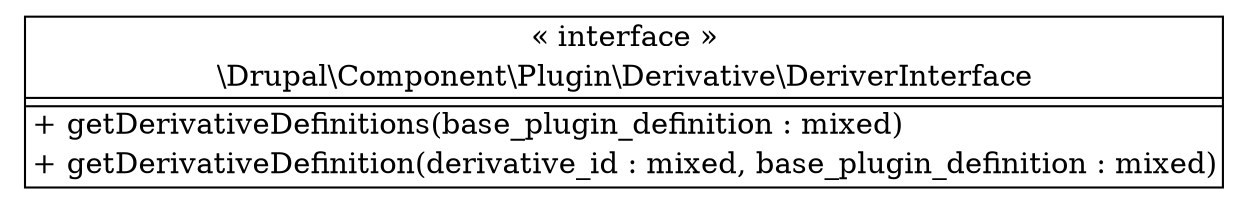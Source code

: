 digraph "Class Diagram" {
  node [shape=plaintext]
  "\\Drupal\\Component\\Plugin\\Derivative\\DeriverInterface" [
    label=<
<table border="1" cellpadding="2" cellspacing="0" cellborder="0">
<tr><td align="center">&laquo; interface &raquo;</td></tr>
<tr><td align="center" title="interface DeriverInterface">\\Drupal\\Component\\Plugin\\Derivative\\DeriverInterface</td></tr><hr />
<tr><td></td></tr>
<hr />
<tr><td align="left" title="public getDerivativeDefinitions">+ getDerivativeDefinitions(base_plugin_definition : mixed)</td></tr>
<tr><td align="left" title="public getDerivativeDefinition">+ getDerivativeDefinition(derivative_id : mixed, base_plugin_definition : mixed)</td></tr>
</table>
  >
  ];
}